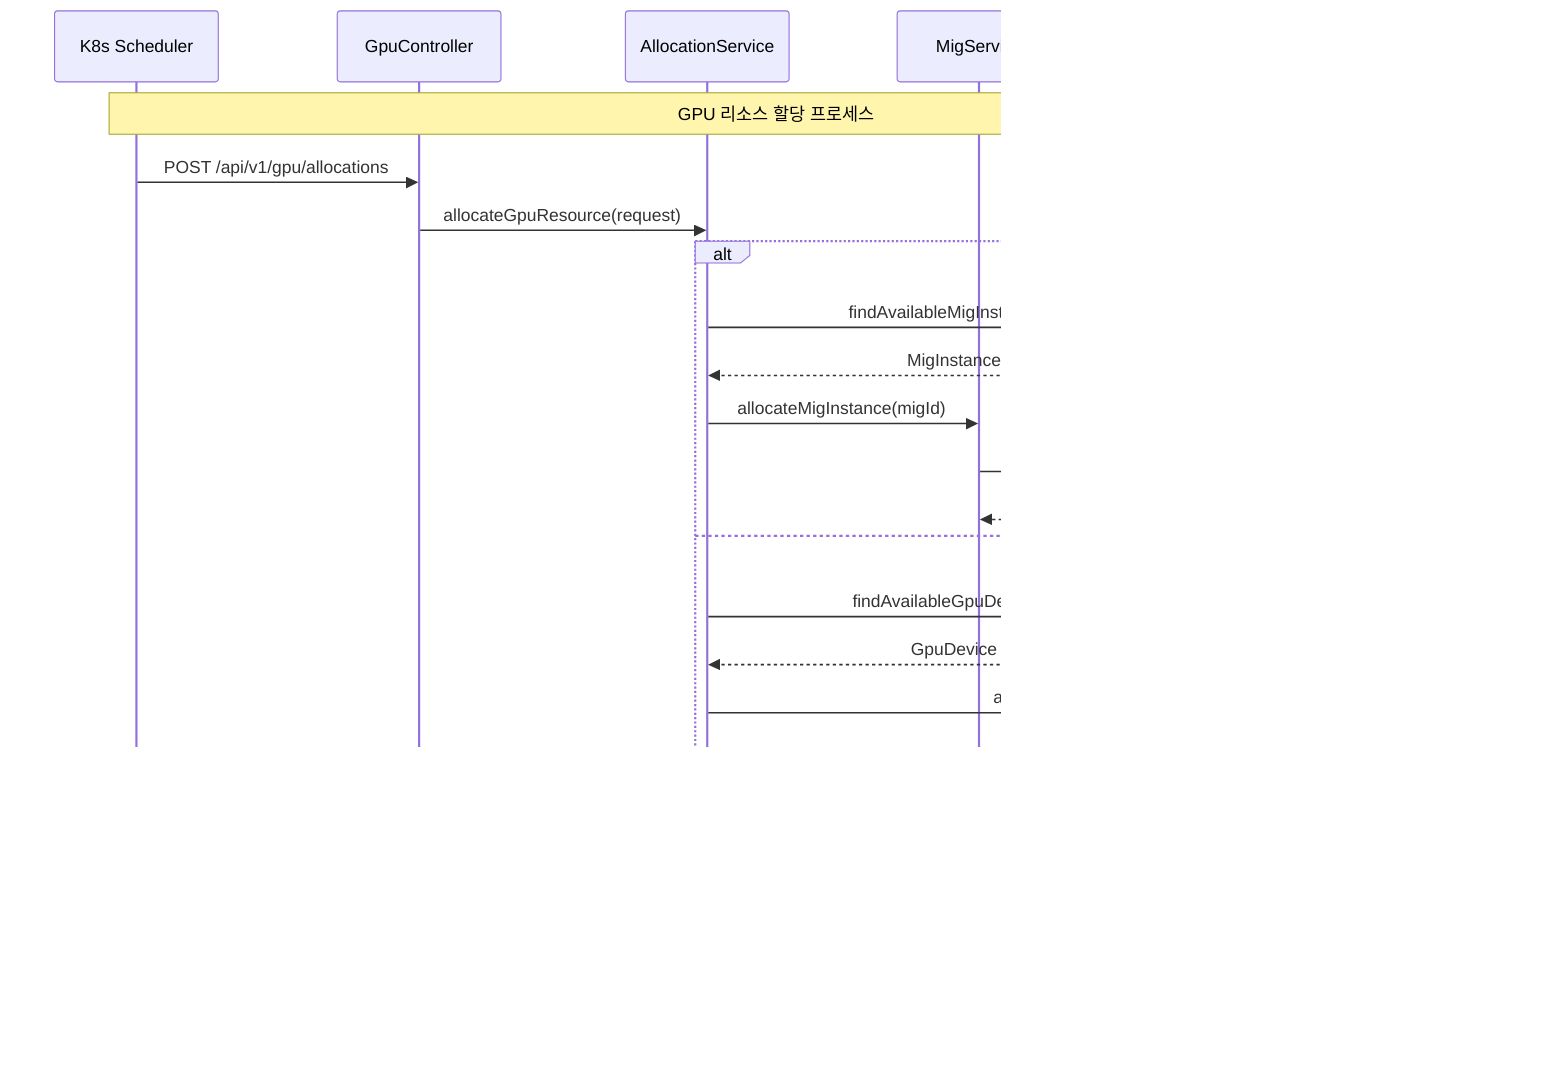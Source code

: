 %% 2. 시퀀스 다이어그램 - GPU 할당 프로세스
sequenceDiagram
    participant Client as K8s Scheduler
    participant Controller as GpuController
    participant Service as AllocationService
    participant MigService as MigService
    participant DB as Database
    participant GPU as GPU Device

    Note over Client, GPU: GPU 리소스 할당 프로세스

    Client->>Controller: POST /api/v1/gpu/allocations
    Controller->>Service: allocateGpuResource(request)
    
    alt MIG 인스턴스 요청
        Service->>DB: findAvailableMigInstance()
        DB-->>Service: MigInstance
        Service->>MigService: allocateMigInstance(migId)
        MigService->>GPU: enableMigPartition()
        GPU-->>MigService: success
    else 전체 GPU 요청
        Service->>DB: findAvailableGpuDevice()
        DB-->>Service: GpuDevice
        Service->>GPU: allocateFullGpu()
        GPU-->>Service: success
    end
    
    Service->>DB: saveAllocation(allocation)
    DB-->>Service: saved
    Service-->>Controller: AllocationInfo
    Controller-->>Client: 201 Created
